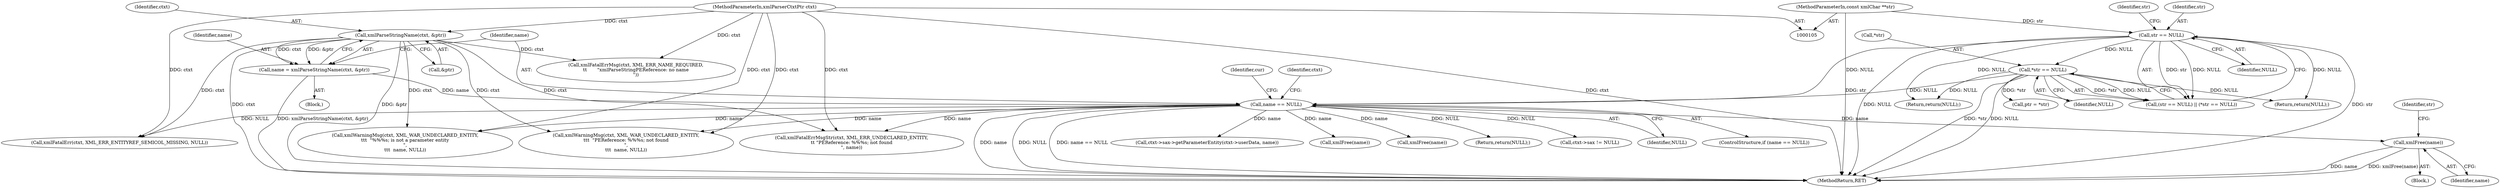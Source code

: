 digraph "0_Chrome_d0947db40187f4708c58e64cbd6013faf9eddeed_35@pointer" {
"1000177" [label="(Call,xmlFree(name))"];
"1000150" [label="(Call,name == NULL)"];
"1000143" [label="(Call,name = xmlParseStringName(ctxt, &ptr))"];
"1000145" [label="(Call,xmlParseStringName(ctxt, &ptr))"];
"1000106" [label="(MethodParameterIn,xmlParserCtxtPtr ctxt)"];
"1000118" [label="(Call,str == NULL)"];
"1000107" [label="(MethodParameterIn,const xmlChar **str)"];
"1000121" [label="(Call,*str == NULL)"];
"1000108" [label="(Block,)"];
"1000181" [label="(Identifier,str)"];
"1000178" [label="(Identifier,name)"];
"1000124" [label="(Identifier,NULL)"];
"1000118" [label="(Call,str == NULL)"];
"1000107" [label="(MethodParameterIn,const xmlChar **str)"];
"1000127" [label="(Call,ptr = *str)"];
"1000149" [label="(ControlStructure,if (name == NULL))"];
"1000207" [label="(Call,ctxt->sax->getParameterEntity(ctxt->userData, name))"];
"1000106" [label="(MethodParameterIn,xmlParserCtxtPtr ctxt)"];
"1000119" [label="(Identifier,str)"];
"1000125" [label="(Return,return(NULL);)"];
"1000219" [label="(Call,xmlFree(name))"];
"1000291" [label="(Call,xmlFree(name))"];
"1000151" [label="(Identifier,name)"];
"1000280" [label="(Call,xmlWarningMsg(ctxt, XML_WAR_UNDECLARED_ENTITY,\n\t\t\t  \"%%%s; is not a parameter entity\n\",\n\t\t\t  name, NULL))"];
"1000172" [label="(Block,)"];
"1000150" [label="(Call,name == NULL)"];
"1000162" [label="(Return,return(NULL);)"];
"1000165" [label="(Identifier,cur)"];
"1000117" [label="(Call,(str == NULL) || (*str == NULL))"];
"1000143" [label="(Call,name = xmlParseStringName(ctxt, &ptr))"];
"1000147" [label="(Call,&ptr)"];
"1000154" [label="(Call,xmlFatalErrMsg(ctxt, XML_ERR_NAME_REQUIRED,\n\t\t       \"xmlParseStringPEReference: no name\n\"))"];
"1000123" [label="(Identifier,str)"];
"1000145" [label="(Call,xmlParseStringName(ctxt, &ptr))"];
"1000122" [label="(Call,*str)"];
"1000193" [label="(Call,ctxt->sax != NULL)"];
"1000152" [label="(Identifier,NULL)"];
"1000254" [label="(Call,xmlWarningMsg(ctxt, XML_WAR_UNDECLARED_ENTITY,\n\t\t\t  \"PEReference: %%%s; not found\n\",\n\t\t\t  name, NULL))"];
"1000247" [label="(Call,xmlFatalErrMsgStr(ctxt, XML_ERR_UNDECLARED_ENTITY,\n\t\t \"PEReference: %%%s; not found\n\", name))"];
"1000173" [label="(Call,xmlFatalErr(ctxt, XML_ERR_ENTITYREF_SEMICOL_MISSING, NULL))"];
"1000177" [label="(Call,xmlFree(name))"];
"1000144" [label="(Identifier,name)"];
"1000299" [label="(MethodReturn,RET)"];
"1000139" [label="(Return,return(NULL);)"];
"1000121" [label="(Call,*str == NULL)"];
"1000146" [label="(Identifier,ctxt)"];
"1000155" [label="(Identifier,ctxt)"];
"1000120" [label="(Identifier,NULL)"];
"1000177" -> "1000172"  [label="AST: "];
"1000177" -> "1000178"  [label="CFG: "];
"1000178" -> "1000177"  [label="AST: "];
"1000181" -> "1000177"  [label="CFG: "];
"1000177" -> "1000299"  [label="DDG: name"];
"1000177" -> "1000299"  [label="DDG: xmlFree(name)"];
"1000150" -> "1000177"  [label="DDG: name"];
"1000150" -> "1000149"  [label="AST: "];
"1000150" -> "1000152"  [label="CFG: "];
"1000151" -> "1000150"  [label="AST: "];
"1000152" -> "1000150"  [label="AST: "];
"1000155" -> "1000150"  [label="CFG: "];
"1000165" -> "1000150"  [label="CFG: "];
"1000150" -> "1000299"  [label="DDG: name"];
"1000150" -> "1000299"  [label="DDG: NULL"];
"1000150" -> "1000299"  [label="DDG: name == NULL"];
"1000143" -> "1000150"  [label="DDG: name"];
"1000118" -> "1000150"  [label="DDG: NULL"];
"1000121" -> "1000150"  [label="DDG: NULL"];
"1000150" -> "1000162"  [label="DDG: NULL"];
"1000150" -> "1000173"  [label="DDG: NULL"];
"1000150" -> "1000193"  [label="DDG: NULL"];
"1000150" -> "1000207"  [label="DDG: name"];
"1000150" -> "1000219"  [label="DDG: name"];
"1000150" -> "1000247"  [label="DDG: name"];
"1000150" -> "1000254"  [label="DDG: name"];
"1000150" -> "1000280"  [label="DDG: name"];
"1000150" -> "1000291"  [label="DDG: name"];
"1000143" -> "1000108"  [label="AST: "];
"1000143" -> "1000145"  [label="CFG: "];
"1000144" -> "1000143"  [label="AST: "];
"1000145" -> "1000143"  [label="AST: "];
"1000151" -> "1000143"  [label="CFG: "];
"1000143" -> "1000299"  [label="DDG: xmlParseStringName(ctxt, &ptr)"];
"1000145" -> "1000143"  [label="DDG: ctxt"];
"1000145" -> "1000143"  [label="DDG: &ptr"];
"1000145" -> "1000147"  [label="CFG: "];
"1000146" -> "1000145"  [label="AST: "];
"1000147" -> "1000145"  [label="AST: "];
"1000145" -> "1000299"  [label="DDG: ctxt"];
"1000145" -> "1000299"  [label="DDG: &ptr"];
"1000106" -> "1000145"  [label="DDG: ctxt"];
"1000145" -> "1000154"  [label="DDG: ctxt"];
"1000145" -> "1000173"  [label="DDG: ctxt"];
"1000145" -> "1000247"  [label="DDG: ctxt"];
"1000145" -> "1000254"  [label="DDG: ctxt"];
"1000145" -> "1000280"  [label="DDG: ctxt"];
"1000106" -> "1000105"  [label="AST: "];
"1000106" -> "1000299"  [label="DDG: ctxt"];
"1000106" -> "1000154"  [label="DDG: ctxt"];
"1000106" -> "1000173"  [label="DDG: ctxt"];
"1000106" -> "1000247"  [label="DDG: ctxt"];
"1000106" -> "1000254"  [label="DDG: ctxt"];
"1000106" -> "1000280"  [label="DDG: ctxt"];
"1000118" -> "1000117"  [label="AST: "];
"1000118" -> "1000120"  [label="CFG: "];
"1000119" -> "1000118"  [label="AST: "];
"1000120" -> "1000118"  [label="AST: "];
"1000123" -> "1000118"  [label="CFG: "];
"1000117" -> "1000118"  [label="CFG: "];
"1000118" -> "1000299"  [label="DDG: NULL"];
"1000118" -> "1000299"  [label="DDG: str"];
"1000118" -> "1000117"  [label="DDG: str"];
"1000118" -> "1000117"  [label="DDG: NULL"];
"1000107" -> "1000118"  [label="DDG: str"];
"1000118" -> "1000121"  [label="DDG: NULL"];
"1000118" -> "1000125"  [label="DDG: NULL"];
"1000118" -> "1000139"  [label="DDG: NULL"];
"1000107" -> "1000105"  [label="AST: "];
"1000107" -> "1000299"  [label="DDG: str"];
"1000121" -> "1000117"  [label="AST: "];
"1000121" -> "1000124"  [label="CFG: "];
"1000122" -> "1000121"  [label="AST: "];
"1000124" -> "1000121"  [label="AST: "];
"1000117" -> "1000121"  [label="CFG: "];
"1000121" -> "1000299"  [label="DDG: *str"];
"1000121" -> "1000299"  [label="DDG: NULL"];
"1000121" -> "1000117"  [label="DDG: *str"];
"1000121" -> "1000117"  [label="DDG: NULL"];
"1000121" -> "1000125"  [label="DDG: NULL"];
"1000121" -> "1000127"  [label="DDG: *str"];
"1000121" -> "1000139"  [label="DDG: NULL"];
}
